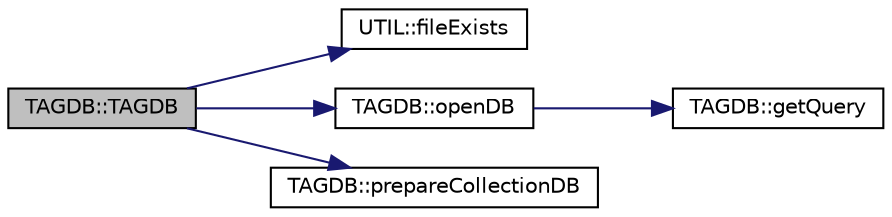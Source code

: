 digraph "TAGDB::TAGDB"
{
 // INTERACTIVE_SVG=YES
 // LATEX_PDF_SIZE
  edge [fontname="Helvetica",fontsize="10",labelfontname="Helvetica",labelfontsize="10"];
  node [fontname="Helvetica",fontsize="10",shape=record];
  rankdir="LR";
  Node0 [label="TAGDB::TAGDB",height=0.2,width=0.4,color="black", fillcolor="grey75", style="filled", fontcolor="black",tooltip=" "];
  Node0 -> Node1 [color="midnightblue",fontsize="10",style="solid",fontname="Helvetica"];
  Node1 [label="UTIL::fileExists",height=0.2,width=0.4,color="black", fillcolor="white", style="filled",URL="$namespace_u_t_i_l.html#ac943f29fc308bd3396df8849df657ab6",tooltip=" "];
  Node0 -> Node2 [color="midnightblue",fontsize="10",style="solid",fontname="Helvetica"];
  Node2 [label="TAGDB::openDB",height=0.2,width=0.4,color="black", fillcolor="white", style="filled",URL="$class_t_a_g_d_b.html#a0b62c9fc0279ed3fadb97a6a82ad8f9a",tooltip=" "];
  Node2 -> Node3 [color="midnightblue",fontsize="10",style="solid",fontname="Helvetica"];
  Node3 [label="TAGDB::getQuery",height=0.2,width=0.4,color="black", fillcolor="white", style="filled",URL="$class_t_a_g_d_b.html#ae90d363ffa72013cdfe742c606888432",tooltip=" "];
  Node0 -> Node4 [color="midnightblue",fontsize="10",style="solid",fontname="Helvetica"];
  Node4 [label="TAGDB::prepareCollectionDB",height=0.2,width=0.4,color="black", fillcolor="white", style="filled",URL="$class_t_a_g_d_b.html#a6c7610ec475b25a24896dfd56add297a",tooltip=" "];
}
